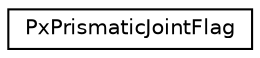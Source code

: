 digraph "Graphical Class Hierarchy"
{
  edge [fontname="Helvetica",fontsize="10",labelfontname="Helvetica",labelfontsize="10"];
  node [fontname="Helvetica",fontsize="10",shape=record];
  rankdir="LR";
  Node0 [label="PxPrismaticJointFlag",height=0.2,width=0.4,color="black", fillcolor="white", style="filled",URL="$structPxPrismaticJointFlag.html",tooltip="Flags specific to the prismatic joint. "];
}
